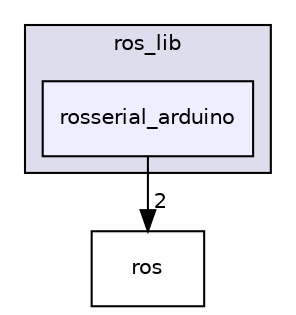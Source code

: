 digraph "rosserial_arduino" {
  compound=true
  node [ fontsize="10", fontname="Helvetica"];
  edge [ labelfontsize="10", labelfontname="Helvetica"];
  subgraph clusterdir_90717b3c677f611b706863d5c86b90c7 {
    graph [ bgcolor="#ddddee", pencolor="black", label="ros_lib" fontname="Helvetica", fontsize="10", URL="dir_90717b3c677f611b706863d5c86b90c7.html"]
  dir_9f329cd60b191486dc12c361ee8855f8 [shape=box, label="rosserial_arduino", style="filled", fillcolor="#eeeeff", pencolor="black", URL="dir_9f329cd60b191486dc12c361ee8855f8.html"];
  }
  dir_74fd674bff593b67d15dde07bcd4f8f8 [shape=box label="ros" URL="dir_74fd674bff593b67d15dde07bcd4f8f8.html"];
  dir_9f329cd60b191486dc12c361ee8855f8->dir_74fd674bff593b67d15dde07bcd4f8f8 [headlabel="2", labeldistance=1.5 headhref="dir_000004_000025.html"];
}
